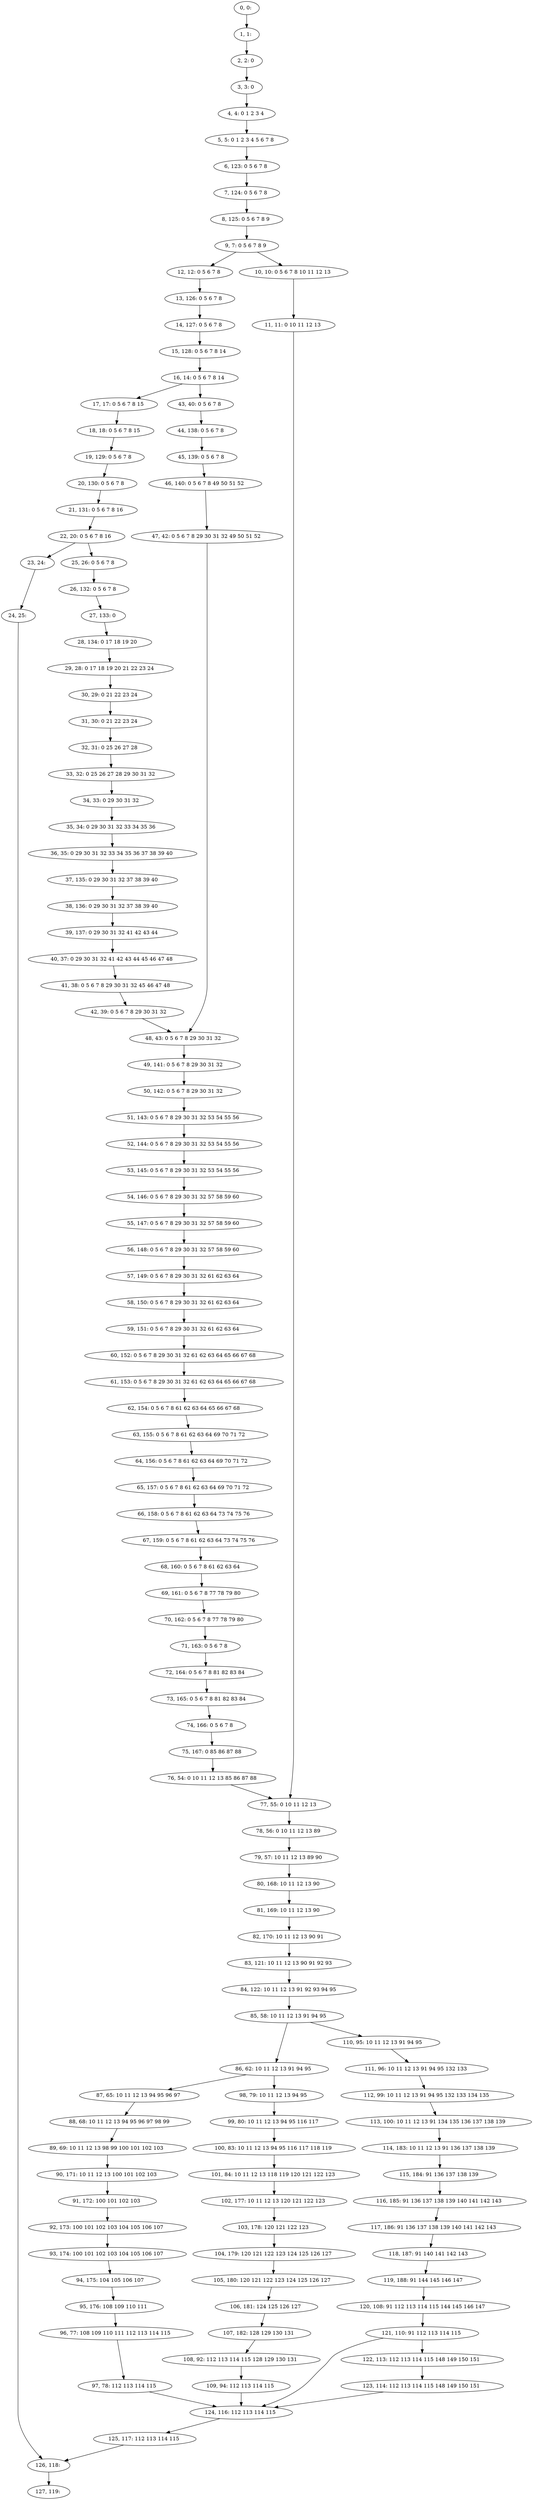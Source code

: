 digraph G {
0[label="0, 0: "];
1[label="1, 1: "];
2[label="2, 2: 0 "];
3[label="3, 3: 0 "];
4[label="4, 4: 0 1 2 3 4 "];
5[label="5, 5: 0 1 2 3 4 5 6 7 8 "];
6[label="6, 123: 0 5 6 7 8 "];
7[label="7, 124: 0 5 6 7 8 "];
8[label="8, 125: 0 5 6 7 8 9 "];
9[label="9, 7: 0 5 6 7 8 9 "];
10[label="10, 10: 0 5 6 7 8 10 11 12 13 "];
11[label="11, 11: 0 10 11 12 13 "];
12[label="12, 12: 0 5 6 7 8 "];
13[label="13, 126: 0 5 6 7 8 "];
14[label="14, 127: 0 5 6 7 8 "];
15[label="15, 128: 0 5 6 7 8 14 "];
16[label="16, 14: 0 5 6 7 8 14 "];
17[label="17, 17: 0 5 6 7 8 15 "];
18[label="18, 18: 0 5 6 7 8 15 "];
19[label="19, 129: 0 5 6 7 8 "];
20[label="20, 130: 0 5 6 7 8 "];
21[label="21, 131: 0 5 6 7 8 16 "];
22[label="22, 20: 0 5 6 7 8 16 "];
23[label="23, 24: "];
24[label="24, 25: "];
25[label="25, 26: 0 5 6 7 8 "];
26[label="26, 132: 0 5 6 7 8 "];
27[label="27, 133: 0 "];
28[label="28, 134: 0 17 18 19 20 "];
29[label="29, 28: 0 17 18 19 20 21 22 23 24 "];
30[label="30, 29: 0 21 22 23 24 "];
31[label="31, 30: 0 21 22 23 24 "];
32[label="32, 31: 0 25 26 27 28 "];
33[label="33, 32: 0 25 26 27 28 29 30 31 32 "];
34[label="34, 33: 0 29 30 31 32 "];
35[label="35, 34: 0 29 30 31 32 33 34 35 36 "];
36[label="36, 35: 0 29 30 31 32 33 34 35 36 37 38 39 40 "];
37[label="37, 135: 0 29 30 31 32 37 38 39 40 "];
38[label="38, 136: 0 29 30 31 32 37 38 39 40 "];
39[label="39, 137: 0 29 30 31 32 41 42 43 44 "];
40[label="40, 37: 0 29 30 31 32 41 42 43 44 45 46 47 48 "];
41[label="41, 38: 0 5 6 7 8 29 30 31 32 45 46 47 48 "];
42[label="42, 39: 0 5 6 7 8 29 30 31 32 "];
43[label="43, 40: 0 5 6 7 8 "];
44[label="44, 138: 0 5 6 7 8 "];
45[label="45, 139: 0 5 6 7 8 "];
46[label="46, 140: 0 5 6 7 8 49 50 51 52 "];
47[label="47, 42: 0 5 6 7 8 29 30 31 32 49 50 51 52 "];
48[label="48, 43: 0 5 6 7 8 29 30 31 32 "];
49[label="49, 141: 0 5 6 7 8 29 30 31 32 "];
50[label="50, 142: 0 5 6 7 8 29 30 31 32 "];
51[label="51, 143: 0 5 6 7 8 29 30 31 32 53 54 55 56 "];
52[label="52, 144: 0 5 6 7 8 29 30 31 32 53 54 55 56 "];
53[label="53, 145: 0 5 6 7 8 29 30 31 32 53 54 55 56 "];
54[label="54, 146: 0 5 6 7 8 29 30 31 32 57 58 59 60 "];
55[label="55, 147: 0 5 6 7 8 29 30 31 32 57 58 59 60 "];
56[label="56, 148: 0 5 6 7 8 29 30 31 32 57 58 59 60 "];
57[label="57, 149: 0 5 6 7 8 29 30 31 32 61 62 63 64 "];
58[label="58, 150: 0 5 6 7 8 29 30 31 32 61 62 63 64 "];
59[label="59, 151: 0 5 6 7 8 29 30 31 32 61 62 63 64 "];
60[label="60, 152: 0 5 6 7 8 29 30 31 32 61 62 63 64 65 66 67 68 "];
61[label="61, 153: 0 5 6 7 8 29 30 31 32 61 62 63 64 65 66 67 68 "];
62[label="62, 154: 0 5 6 7 8 61 62 63 64 65 66 67 68 "];
63[label="63, 155: 0 5 6 7 8 61 62 63 64 69 70 71 72 "];
64[label="64, 156: 0 5 6 7 8 61 62 63 64 69 70 71 72 "];
65[label="65, 157: 0 5 6 7 8 61 62 63 64 69 70 71 72 "];
66[label="66, 158: 0 5 6 7 8 61 62 63 64 73 74 75 76 "];
67[label="67, 159: 0 5 6 7 8 61 62 63 64 73 74 75 76 "];
68[label="68, 160: 0 5 6 7 8 61 62 63 64 "];
69[label="69, 161: 0 5 6 7 8 77 78 79 80 "];
70[label="70, 162: 0 5 6 7 8 77 78 79 80 "];
71[label="71, 163: 0 5 6 7 8 "];
72[label="72, 164: 0 5 6 7 8 81 82 83 84 "];
73[label="73, 165: 0 5 6 7 8 81 82 83 84 "];
74[label="74, 166: 0 5 6 7 8 "];
75[label="75, 167: 0 85 86 87 88 "];
76[label="76, 54: 0 10 11 12 13 85 86 87 88 "];
77[label="77, 55: 0 10 11 12 13 "];
78[label="78, 56: 0 10 11 12 13 89 "];
79[label="79, 57: 10 11 12 13 89 90 "];
80[label="80, 168: 10 11 12 13 90 "];
81[label="81, 169: 10 11 12 13 90 "];
82[label="82, 170: 10 11 12 13 90 91 "];
83[label="83, 121: 10 11 12 13 90 91 92 93 "];
84[label="84, 122: 10 11 12 13 91 92 93 94 95 "];
85[label="85, 58: 10 11 12 13 91 94 95 "];
86[label="86, 62: 10 11 12 13 91 94 95 "];
87[label="87, 65: 10 11 12 13 94 95 96 97 "];
88[label="88, 68: 10 11 12 13 94 95 96 97 98 99 "];
89[label="89, 69: 10 11 12 13 98 99 100 101 102 103 "];
90[label="90, 171: 10 11 12 13 100 101 102 103 "];
91[label="91, 172: 100 101 102 103 "];
92[label="92, 173: 100 101 102 103 104 105 106 107 "];
93[label="93, 174: 100 101 102 103 104 105 106 107 "];
94[label="94, 175: 104 105 106 107 "];
95[label="95, 176: 108 109 110 111 "];
96[label="96, 77: 108 109 110 111 112 113 114 115 "];
97[label="97, 78: 112 113 114 115 "];
98[label="98, 79: 10 11 12 13 94 95 "];
99[label="99, 80: 10 11 12 13 94 95 116 117 "];
100[label="100, 83: 10 11 12 13 94 95 116 117 118 119 "];
101[label="101, 84: 10 11 12 13 118 119 120 121 122 123 "];
102[label="102, 177: 10 11 12 13 120 121 122 123 "];
103[label="103, 178: 120 121 122 123 "];
104[label="104, 179: 120 121 122 123 124 125 126 127 "];
105[label="105, 180: 120 121 122 123 124 125 126 127 "];
106[label="106, 181: 124 125 126 127 "];
107[label="107, 182: 128 129 130 131 "];
108[label="108, 92: 112 113 114 115 128 129 130 131 "];
109[label="109, 94: 112 113 114 115 "];
110[label="110, 95: 10 11 12 13 91 94 95 "];
111[label="111, 96: 10 11 12 13 91 94 95 132 133 "];
112[label="112, 99: 10 11 12 13 91 94 95 132 133 134 135 "];
113[label="113, 100: 10 11 12 13 91 134 135 136 137 138 139 "];
114[label="114, 183: 10 11 12 13 91 136 137 138 139 "];
115[label="115, 184: 91 136 137 138 139 "];
116[label="116, 185: 91 136 137 138 139 140 141 142 143 "];
117[label="117, 186: 91 136 137 138 139 140 141 142 143 "];
118[label="118, 187: 91 140 141 142 143 "];
119[label="119, 188: 91 144 145 146 147 "];
120[label="120, 108: 91 112 113 114 115 144 145 146 147 "];
121[label="121, 110: 91 112 113 114 115 "];
122[label="122, 113: 112 113 114 115 148 149 150 151 "];
123[label="123, 114: 112 113 114 115 148 149 150 151 "];
124[label="124, 116: 112 113 114 115 "];
125[label="125, 117: 112 113 114 115 "];
126[label="126, 118: "];
127[label="127, 119: "];
0->1 ;
1->2 ;
2->3 ;
3->4 ;
4->5 ;
5->6 ;
6->7 ;
7->8 ;
8->9 ;
9->10 ;
9->12 ;
10->11 ;
11->77 ;
12->13 ;
13->14 ;
14->15 ;
15->16 ;
16->17 ;
16->43 ;
17->18 ;
18->19 ;
19->20 ;
20->21 ;
21->22 ;
22->23 ;
22->25 ;
23->24 ;
24->126 ;
25->26 ;
26->27 ;
27->28 ;
28->29 ;
29->30 ;
30->31 ;
31->32 ;
32->33 ;
33->34 ;
34->35 ;
35->36 ;
36->37 ;
37->38 ;
38->39 ;
39->40 ;
40->41 ;
41->42 ;
42->48 ;
43->44 ;
44->45 ;
45->46 ;
46->47 ;
47->48 ;
48->49 ;
49->50 ;
50->51 ;
51->52 ;
52->53 ;
53->54 ;
54->55 ;
55->56 ;
56->57 ;
57->58 ;
58->59 ;
59->60 ;
60->61 ;
61->62 ;
62->63 ;
63->64 ;
64->65 ;
65->66 ;
66->67 ;
67->68 ;
68->69 ;
69->70 ;
70->71 ;
71->72 ;
72->73 ;
73->74 ;
74->75 ;
75->76 ;
76->77 ;
77->78 ;
78->79 ;
79->80 ;
80->81 ;
81->82 ;
82->83 ;
83->84 ;
84->85 ;
85->86 ;
85->110 ;
86->87 ;
86->98 ;
87->88 ;
88->89 ;
89->90 ;
90->91 ;
91->92 ;
92->93 ;
93->94 ;
94->95 ;
95->96 ;
96->97 ;
97->124 ;
98->99 ;
99->100 ;
100->101 ;
101->102 ;
102->103 ;
103->104 ;
104->105 ;
105->106 ;
106->107 ;
107->108 ;
108->109 ;
109->124 ;
110->111 ;
111->112 ;
112->113 ;
113->114 ;
114->115 ;
115->116 ;
116->117 ;
117->118 ;
118->119 ;
119->120 ;
120->121 ;
121->122 ;
121->124 ;
122->123 ;
123->124 ;
124->125 ;
125->126 ;
126->127 ;
}
